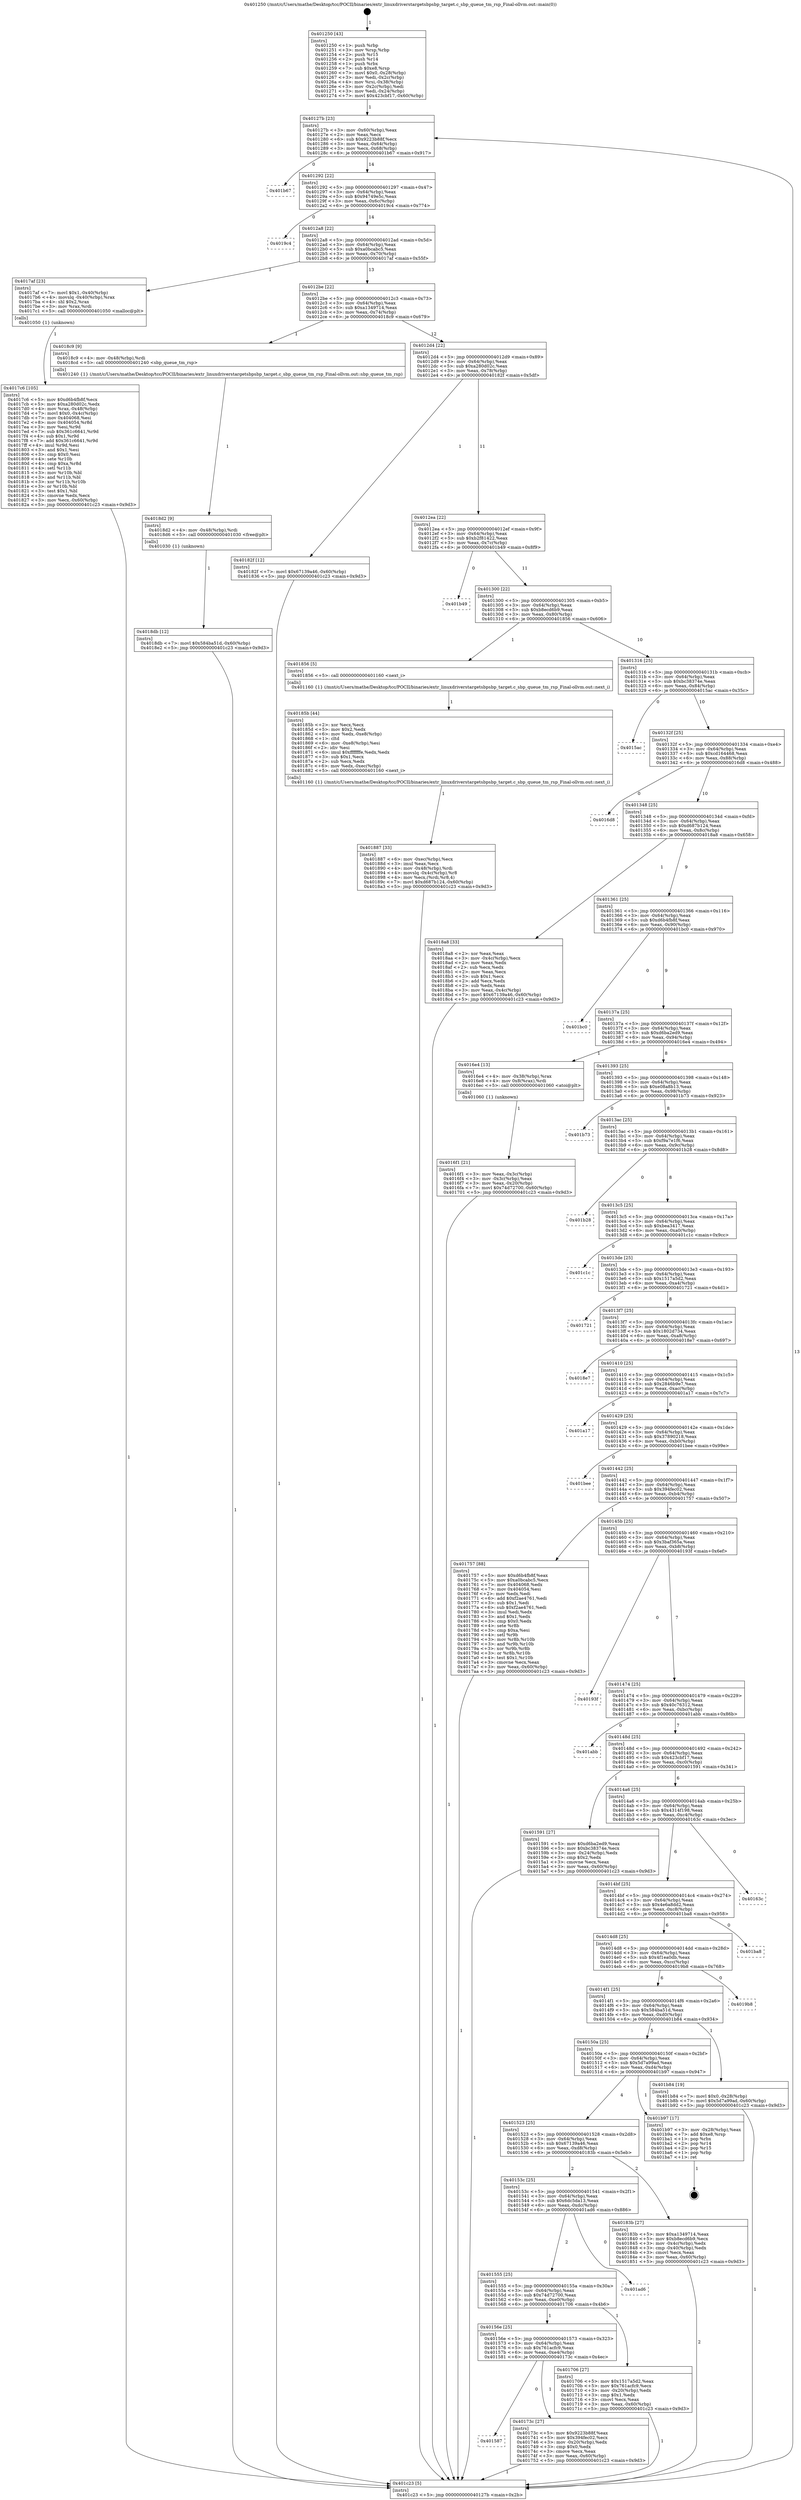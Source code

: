 digraph "0x401250" {
  label = "0x401250 (/mnt/c/Users/mathe/Desktop/tcc/POCII/binaries/extr_linuxdriverstargetsbpsbp_target.c_sbp_queue_tm_rsp_Final-ollvm.out::main(0))"
  labelloc = "t"
  node[shape=record]

  Entry [label="",width=0.3,height=0.3,shape=circle,fillcolor=black,style=filled]
  "0x40127b" [label="{
     0x40127b [23]\l
     | [instrs]\l
     &nbsp;&nbsp;0x40127b \<+3\>: mov -0x60(%rbp),%eax\l
     &nbsp;&nbsp;0x40127e \<+2\>: mov %eax,%ecx\l
     &nbsp;&nbsp;0x401280 \<+6\>: sub $0x9223b88f,%ecx\l
     &nbsp;&nbsp;0x401286 \<+3\>: mov %eax,-0x64(%rbp)\l
     &nbsp;&nbsp;0x401289 \<+3\>: mov %ecx,-0x68(%rbp)\l
     &nbsp;&nbsp;0x40128c \<+6\>: je 0000000000401b67 \<main+0x917\>\l
  }"]
  "0x401b67" [label="{
     0x401b67\l
  }", style=dashed]
  "0x401292" [label="{
     0x401292 [22]\l
     | [instrs]\l
     &nbsp;&nbsp;0x401292 \<+5\>: jmp 0000000000401297 \<main+0x47\>\l
     &nbsp;&nbsp;0x401297 \<+3\>: mov -0x64(%rbp),%eax\l
     &nbsp;&nbsp;0x40129a \<+5\>: sub $0x94749e5c,%eax\l
     &nbsp;&nbsp;0x40129f \<+3\>: mov %eax,-0x6c(%rbp)\l
     &nbsp;&nbsp;0x4012a2 \<+6\>: je 00000000004019c4 \<main+0x774\>\l
  }"]
  Exit [label="",width=0.3,height=0.3,shape=circle,fillcolor=black,style=filled,peripheries=2]
  "0x4019c4" [label="{
     0x4019c4\l
  }", style=dashed]
  "0x4012a8" [label="{
     0x4012a8 [22]\l
     | [instrs]\l
     &nbsp;&nbsp;0x4012a8 \<+5\>: jmp 00000000004012ad \<main+0x5d\>\l
     &nbsp;&nbsp;0x4012ad \<+3\>: mov -0x64(%rbp),%eax\l
     &nbsp;&nbsp;0x4012b0 \<+5\>: sub $0xa0bcabc5,%eax\l
     &nbsp;&nbsp;0x4012b5 \<+3\>: mov %eax,-0x70(%rbp)\l
     &nbsp;&nbsp;0x4012b8 \<+6\>: je 00000000004017af \<main+0x55f\>\l
  }"]
  "0x4018db" [label="{
     0x4018db [12]\l
     | [instrs]\l
     &nbsp;&nbsp;0x4018db \<+7\>: movl $0x584ba51d,-0x60(%rbp)\l
     &nbsp;&nbsp;0x4018e2 \<+5\>: jmp 0000000000401c23 \<main+0x9d3\>\l
  }"]
  "0x4017af" [label="{
     0x4017af [23]\l
     | [instrs]\l
     &nbsp;&nbsp;0x4017af \<+7\>: movl $0x1,-0x40(%rbp)\l
     &nbsp;&nbsp;0x4017b6 \<+4\>: movslq -0x40(%rbp),%rax\l
     &nbsp;&nbsp;0x4017ba \<+4\>: shl $0x2,%rax\l
     &nbsp;&nbsp;0x4017be \<+3\>: mov %rax,%rdi\l
     &nbsp;&nbsp;0x4017c1 \<+5\>: call 0000000000401050 \<malloc@plt\>\l
     | [calls]\l
     &nbsp;&nbsp;0x401050 \{1\} (unknown)\l
  }"]
  "0x4012be" [label="{
     0x4012be [22]\l
     | [instrs]\l
     &nbsp;&nbsp;0x4012be \<+5\>: jmp 00000000004012c3 \<main+0x73\>\l
     &nbsp;&nbsp;0x4012c3 \<+3\>: mov -0x64(%rbp),%eax\l
     &nbsp;&nbsp;0x4012c6 \<+5\>: sub $0xa1349714,%eax\l
     &nbsp;&nbsp;0x4012cb \<+3\>: mov %eax,-0x74(%rbp)\l
     &nbsp;&nbsp;0x4012ce \<+6\>: je 00000000004018c9 \<main+0x679\>\l
  }"]
  "0x4018d2" [label="{
     0x4018d2 [9]\l
     | [instrs]\l
     &nbsp;&nbsp;0x4018d2 \<+4\>: mov -0x48(%rbp),%rdi\l
     &nbsp;&nbsp;0x4018d6 \<+5\>: call 0000000000401030 \<free@plt\>\l
     | [calls]\l
     &nbsp;&nbsp;0x401030 \{1\} (unknown)\l
  }"]
  "0x4018c9" [label="{
     0x4018c9 [9]\l
     | [instrs]\l
     &nbsp;&nbsp;0x4018c9 \<+4\>: mov -0x48(%rbp),%rdi\l
     &nbsp;&nbsp;0x4018cd \<+5\>: call 0000000000401240 \<sbp_queue_tm_rsp\>\l
     | [calls]\l
     &nbsp;&nbsp;0x401240 \{1\} (/mnt/c/Users/mathe/Desktop/tcc/POCII/binaries/extr_linuxdriverstargetsbpsbp_target.c_sbp_queue_tm_rsp_Final-ollvm.out::sbp_queue_tm_rsp)\l
  }"]
  "0x4012d4" [label="{
     0x4012d4 [22]\l
     | [instrs]\l
     &nbsp;&nbsp;0x4012d4 \<+5\>: jmp 00000000004012d9 \<main+0x89\>\l
     &nbsp;&nbsp;0x4012d9 \<+3\>: mov -0x64(%rbp),%eax\l
     &nbsp;&nbsp;0x4012dc \<+5\>: sub $0xa280d02c,%eax\l
     &nbsp;&nbsp;0x4012e1 \<+3\>: mov %eax,-0x78(%rbp)\l
     &nbsp;&nbsp;0x4012e4 \<+6\>: je 000000000040182f \<main+0x5df\>\l
  }"]
  "0x401887" [label="{
     0x401887 [33]\l
     | [instrs]\l
     &nbsp;&nbsp;0x401887 \<+6\>: mov -0xec(%rbp),%ecx\l
     &nbsp;&nbsp;0x40188d \<+3\>: imul %eax,%ecx\l
     &nbsp;&nbsp;0x401890 \<+4\>: mov -0x48(%rbp),%rdi\l
     &nbsp;&nbsp;0x401894 \<+4\>: movslq -0x4c(%rbp),%r8\l
     &nbsp;&nbsp;0x401898 \<+4\>: mov %ecx,(%rdi,%r8,4)\l
     &nbsp;&nbsp;0x40189c \<+7\>: movl $0xd687b124,-0x60(%rbp)\l
     &nbsp;&nbsp;0x4018a3 \<+5\>: jmp 0000000000401c23 \<main+0x9d3\>\l
  }"]
  "0x40182f" [label="{
     0x40182f [12]\l
     | [instrs]\l
     &nbsp;&nbsp;0x40182f \<+7\>: movl $0x67139a46,-0x60(%rbp)\l
     &nbsp;&nbsp;0x401836 \<+5\>: jmp 0000000000401c23 \<main+0x9d3\>\l
  }"]
  "0x4012ea" [label="{
     0x4012ea [22]\l
     | [instrs]\l
     &nbsp;&nbsp;0x4012ea \<+5\>: jmp 00000000004012ef \<main+0x9f\>\l
     &nbsp;&nbsp;0x4012ef \<+3\>: mov -0x64(%rbp),%eax\l
     &nbsp;&nbsp;0x4012f2 \<+5\>: sub $0xb2f81422,%eax\l
     &nbsp;&nbsp;0x4012f7 \<+3\>: mov %eax,-0x7c(%rbp)\l
     &nbsp;&nbsp;0x4012fa \<+6\>: je 0000000000401b49 \<main+0x8f9\>\l
  }"]
  "0x40185b" [label="{
     0x40185b [44]\l
     | [instrs]\l
     &nbsp;&nbsp;0x40185b \<+2\>: xor %ecx,%ecx\l
     &nbsp;&nbsp;0x40185d \<+5\>: mov $0x2,%edx\l
     &nbsp;&nbsp;0x401862 \<+6\>: mov %edx,-0xe8(%rbp)\l
     &nbsp;&nbsp;0x401868 \<+1\>: cltd\l
     &nbsp;&nbsp;0x401869 \<+6\>: mov -0xe8(%rbp),%esi\l
     &nbsp;&nbsp;0x40186f \<+2\>: idiv %esi\l
     &nbsp;&nbsp;0x401871 \<+6\>: imul $0xfffffffe,%edx,%edx\l
     &nbsp;&nbsp;0x401877 \<+3\>: sub $0x1,%ecx\l
     &nbsp;&nbsp;0x40187a \<+2\>: sub %ecx,%edx\l
     &nbsp;&nbsp;0x40187c \<+6\>: mov %edx,-0xec(%rbp)\l
     &nbsp;&nbsp;0x401882 \<+5\>: call 0000000000401160 \<next_i\>\l
     | [calls]\l
     &nbsp;&nbsp;0x401160 \{1\} (/mnt/c/Users/mathe/Desktop/tcc/POCII/binaries/extr_linuxdriverstargetsbpsbp_target.c_sbp_queue_tm_rsp_Final-ollvm.out::next_i)\l
  }"]
  "0x401b49" [label="{
     0x401b49\l
  }", style=dashed]
  "0x401300" [label="{
     0x401300 [22]\l
     | [instrs]\l
     &nbsp;&nbsp;0x401300 \<+5\>: jmp 0000000000401305 \<main+0xb5\>\l
     &nbsp;&nbsp;0x401305 \<+3\>: mov -0x64(%rbp),%eax\l
     &nbsp;&nbsp;0x401308 \<+5\>: sub $0xb8ecd6b9,%eax\l
     &nbsp;&nbsp;0x40130d \<+3\>: mov %eax,-0x80(%rbp)\l
     &nbsp;&nbsp;0x401310 \<+6\>: je 0000000000401856 \<main+0x606\>\l
  }"]
  "0x4017c6" [label="{
     0x4017c6 [105]\l
     | [instrs]\l
     &nbsp;&nbsp;0x4017c6 \<+5\>: mov $0xd6b4fb8f,%ecx\l
     &nbsp;&nbsp;0x4017cb \<+5\>: mov $0xa280d02c,%edx\l
     &nbsp;&nbsp;0x4017d0 \<+4\>: mov %rax,-0x48(%rbp)\l
     &nbsp;&nbsp;0x4017d4 \<+7\>: movl $0x0,-0x4c(%rbp)\l
     &nbsp;&nbsp;0x4017db \<+7\>: mov 0x404068,%esi\l
     &nbsp;&nbsp;0x4017e2 \<+8\>: mov 0x404054,%r8d\l
     &nbsp;&nbsp;0x4017ea \<+3\>: mov %esi,%r9d\l
     &nbsp;&nbsp;0x4017ed \<+7\>: sub $0x361c6641,%r9d\l
     &nbsp;&nbsp;0x4017f4 \<+4\>: sub $0x1,%r9d\l
     &nbsp;&nbsp;0x4017f8 \<+7\>: add $0x361c6641,%r9d\l
     &nbsp;&nbsp;0x4017ff \<+4\>: imul %r9d,%esi\l
     &nbsp;&nbsp;0x401803 \<+3\>: and $0x1,%esi\l
     &nbsp;&nbsp;0x401806 \<+3\>: cmp $0x0,%esi\l
     &nbsp;&nbsp;0x401809 \<+4\>: sete %r10b\l
     &nbsp;&nbsp;0x40180d \<+4\>: cmp $0xa,%r8d\l
     &nbsp;&nbsp;0x401811 \<+4\>: setl %r11b\l
     &nbsp;&nbsp;0x401815 \<+3\>: mov %r10b,%bl\l
     &nbsp;&nbsp;0x401818 \<+3\>: and %r11b,%bl\l
     &nbsp;&nbsp;0x40181b \<+3\>: xor %r11b,%r10b\l
     &nbsp;&nbsp;0x40181e \<+3\>: or %r10b,%bl\l
     &nbsp;&nbsp;0x401821 \<+3\>: test $0x1,%bl\l
     &nbsp;&nbsp;0x401824 \<+3\>: cmovne %edx,%ecx\l
     &nbsp;&nbsp;0x401827 \<+3\>: mov %ecx,-0x60(%rbp)\l
     &nbsp;&nbsp;0x40182a \<+5\>: jmp 0000000000401c23 \<main+0x9d3\>\l
  }"]
  "0x401856" [label="{
     0x401856 [5]\l
     | [instrs]\l
     &nbsp;&nbsp;0x401856 \<+5\>: call 0000000000401160 \<next_i\>\l
     | [calls]\l
     &nbsp;&nbsp;0x401160 \{1\} (/mnt/c/Users/mathe/Desktop/tcc/POCII/binaries/extr_linuxdriverstargetsbpsbp_target.c_sbp_queue_tm_rsp_Final-ollvm.out::next_i)\l
  }"]
  "0x401316" [label="{
     0x401316 [25]\l
     | [instrs]\l
     &nbsp;&nbsp;0x401316 \<+5\>: jmp 000000000040131b \<main+0xcb\>\l
     &nbsp;&nbsp;0x40131b \<+3\>: mov -0x64(%rbp),%eax\l
     &nbsp;&nbsp;0x40131e \<+5\>: sub $0xbc38374e,%eax\l
     &nbsp;&nbsp;0x401323 \<+6\>: mov %eax,-0x84(%rbp)\l
     &nbsp;&nbsp;0x401329 \<+6\>: je 00000000004015ac \<main+0x35c\>\l
  }"]
  "0x401587" [label="{
     0x401587\l
  }", style=dashed]
  "0x4015ac" [label="{
     0x4015ac\l
  }", style=dashed]
  "0x40132f" [label="{
     0x40132f [25]\l
     | [instrs]\l
     &nbsp;&nbsp;0x40132f \<+5\>: jmp 0000000000401334 \<main+0xe4\>\l
     &nbsp;&nbsp;0x401334 \<+3\>: mov -0x64(%rbp),%eax\l
     &nbsp;&nbsp;0x401337 \<+5\>: sub $0xcd164468,%eax\l
     &nbsp;&nbsp;0x40133c \<+6\>: mov %eax,-0x88(%rbp)\l
     &nbsp;&nbsp;0x401342 \<+6\>: je 00000000004016d8 \<main+0x488\>\l
  }"]
  "0x40173c" [label="{
     0x40173c [27]\l
     | [instrs]\l
     &nbsp;&nbsp;0x40173c \<+5\>: mov $0x9223b88f,%eax\l
     &nbsp;&nbsp;0x401741 \<+5\>: mov $0x394fec02,%ecx\l
     &nbsp;&nbsp;0x401746 \<+3\>: mov -0x20(%rbp),%edx\l
     &nbsp;&nbsp;0x401749 \<+3\>: cmp $0x0,%edx\l
     &nbsp;&nbsp;0x40174c \<+3\>: cmove %ecx,%eax\l
     &nbsp;&nbsp;0x40174f \<+3\>: mov %eax,-0x60(%rbp)\l
     &nbsp;&nbsp;0x401752 \<+5\>: jmp 0000000000401c23 \<main+0x9d3\>\l
  }"]
  "0x4016d8" [label="{
     0x4016d8\l
  }", style=dashed]
  "0x401348" [label="{
     0x401348 [25]\l
     | [instrs]\l
     &nbsp;&nbsp;0x401348 \<+5\>: jmp 000000000040134d \<main+0xfd\>\l
     &nbsp;&nbsp;0x40134d \<+3\>: mov -0x64(%rbp),%eax\l
     &nbsp;&nbsp;0x401350 \<+5\>: sub $0xd687b124,%eax\l
     &nbsp;&nbsp;0x401355 \<+6\>: mov %eax,-0x8c(%rbp)\l
     &nbsp;&nbsp;0x40135b \<+6\>: je 00000000004018a8 \<main+0x658\>\l
  }"]
  "0x40156e" [label="{
     0x40156e [25]\l
     | [instrs]\l
     &nbsp;&nbsp;0x40156e \<+5\>: jmp 0000000000401573 \<main+0x323\>\l
     &nbsp;&nbsp;0x401573 \<+3\>: mov -0x64(%rbp),%eax\l
     &nbsp;&nbsp;0x401576 \<+5\>: sub $0x761acfc9,%eax\l
     &nbsp;&nbsp;0x40157b \<+6\>: mov %eax,-0xe4(%rbp)\l
     &nbsp;&nbsp;0x401581 \<+6\>: je 000000000040173c \<main+0x4ec\>\l
  }"]
  "0x4018a8" [label="{
     0x4018a8 [33]\l
     | [instrs]\l
     &nbsp;&nbsp;0x4018a8 \<+2\>: xor %eax,%eax\l
     &nbsp;&nbsp;0x4018aa \<+3\>: mov -0x4c(%rbp),%ecx\l
     &nbsp;&nbsp;0x4018ad \<+2\>: mov %eax,%edx\l
     &nbsp;&nbsp;0x4018af \<+2\>: sub %ecx,%edx\l
     &nbsp;&nbsp;0x4018b1 \<+2\>: mov %eax,%ecx\l
     &nbsp;&nbsp;0x4018b3 \<+3\>: sub $0x1,%ecx\l
     &nbsp;&nbsp;0x4018b6 \<+2\>: add %ecx,%edx\l
     &nbsp;&nbsp;0x4018b8 \<+2\>: sub %edx,%eax\l
     &nbsp;&nbsp;0x4018ba \<+3\>: mov %eax,-0x4c(%rbp)\l
     &nbsp;&nbsp;0x4018bd \<+7\>: movl $0x67139a46,-0x60(%rbp)\l
     &nbsp;&nbsp;0x4018c4 \<+5\>: jmp 0000000000401c23 \<main+0x9d3\>\l
  }"]
  "0x401361" [label="{
     0x401361 [25]\l
     | [instrs]\l
     &nbsp;&nbsp;0x401361 \<+5\>: jmp 0000000000401366 \<main+0x116\>\l
     &nbsp;&nbsp;0x401366 \<+3\>: mov -0x64(%rbp),%eax\l
     &nbsp;&nbsp;0x401369 \<+5\>: sub $0xd6b4fb8f,%eax\l
     &nbsp;&nbsp;0x40136e \<+6\>: mov %eax,-0x90(%rbp)\l
     &nbsp;&nbsp;0x401374 \<+6\>: je 0000000000401bc0 \<main+0x970\>\l
  }"]
  "0x401706" [label="{
     0x401706 [27]\l
     | [instrs]\l
     &nbsp;&nbsp;0x401706 \<+5\>: mov $0x1517a5d2,%eax\l
     &nbsp;&nbsp;0x40170b \<+5\>: mov $0x761acfc9,%ecx\l
     &nbsp;&nbsp;0x401710 \<+3\>: mov -0x20(%rbp),%edx\l
     &nbsp;&nbsp;0x401713 \<+3\>: cmp $0x1,%edx\l
     &nbsp;&nbsp;0x401716 \<+3\>: cmovl %ecx,%eax\l
     &nbsp;&nbsp;0x401719 \<+3\>: mov %eax,-0x60(%rbp)\l
     &nbsp;&nbsp;0x40171c \<+5\>: jmp 0000000000401c23 \<main+0x9d3\>\l
  }"]
  "0x401bc0" [label="{
     0x401bc0\l
  }", style=dashed]
  "0x40137a" [label="{
     0x40137a [25]\l
     | [instrs]\l
     &nbsp;&nbsp;0x40137a \<+5\>: jmp 000000000040137f \<main+0x12f\>\l
     &nbsp;&nbsp;0x40137f \<+3\>: mov -0x64(%rbp),%eax\l
     &nbsp;&nbsp;0x401382 \<+5\>: sub $0xd6ba2ed9,%eax\l
     &nbsp;&nbsp;0x401387 \<+6\>: mov %eax,-0x94(%rbp)\l
     &nbsp;&nbsp;0x40138d \<+6\>: je 00000000004016e4 \<main+0x494\>\l
  }"]
  "0x401555" [label="{
     0x401555 [25]\l
     | [instrs]\l
     &nbsp;&nbsp;0x401555 \<+5\>: jmp 000000000040155a \<main+0x30a\>\l
     &nbsp;&nbsp;0x40155a \<+3\>: mov -0x64(%rbp),%eax\l
     &nbsp;&nbsp;0x40155d \<+5\>: sub $0x74d72700,%eax\l
     &nbsp;&nbsp;0x401562 \<+6\>: mov %eax,-0xe0(%rbp)\l
     &nbsp;&nbsp;0x401568 \<+6\>: je 0000000000401706 \<main+0x4b6\>\l
  }"]
  "0x4016e4" [label="{
     0x4016e4 [13]\l
     | [instrs]\l
     &nbsp;&nbsp;0x4016e4 \<+4\>: mov -0x38(%rbp),%rax\l
     &nbsp;&nbsp;0x4016e8 \<+4\>: mov 0x8(%rax),%rdi\l
     &nbsp;&nbsp;0x4016ec \<+5\>: call 0000000000401060 \<atoi@plt\>\l
     | [calls]\l
     &nbsp;&nbsp;0x401060 \{1\} (unknown)\l
  }"]
  "0x401393" [label="{
     0x401393 [25]\l
     | [instrs]\l
     &nbsp;&nbsp;0x401393 \<+5\>: jmp 0000000000401398 \<main+0x148\>\l
     &nbsp;&nbsp;0x401398 \<+3\>: mov -0x64(%rbp),%eax\l
     &nbsp;&nbsp;0x40139b \<+5\>: sub $0xe08a8b13,%eax\l
     &nbsp;&nbsp;0x4013a0 \<+6\>: mov %eax,-0x98(%rbp)\l
     &nbsp;&nbsp;0x4013a6 \<+6\>: je 0000000000401b73 \<main+0x923\>\l
  }"]
  "0x401ad6" [label="{
     0x401ad6\l
  }", style=dashed]
  "0x401b73" [label="{
     0x401b73\l
  }", style=dashed]
  "0x4013ac" [label="{
     0x4013ac [25]\l
     | [instrs]\l
     &nbsp;&nbsp;0x4013ac \<+5\>: jmp 00000000004013b1 \<main+0x161\>\l
     &nbsp;&nbsp;0x4013b1 \<+3\>: mov -0x64(%rbp),%eax\l
     &nbsp;&nbsp;0x4013b4 \<+5\>: sub $0xf9a7e1f6,%eax\l
     &nbsp;&nbsp;0x4013b9 \<+6\>: mov %eax,-0x9c(%rbp)\l
     &nbsp;&nbsp;0x4013bf \<+6\>: je 0000000000401b28 \<main+0x8d8\>\l
  }"]
  "0x40153c" [label="{
     0x40153c [25]\l
     | [instrs]\l
     &nbsp;&nbsp;0x40153c \<+5\>: jmp 0000000000401541 \<main+0x2f1\>\l
     &nbsp;&nbsp;0x401541 \<+3\>: mov -0x64(%rbp),%eax\l
     &nbsp;&nbsp;0x401544 \<+5\>: sub $0x6dc5da13,%eax\l
     &nbsp;&nbsp;0x401549 \<+6\>: mov %eax,-0xdc(%rbp)\l
     &nbsp;&nbsp;0x40154f \<+6\>: je 0000000000401ad6 \<main+0x886\>\l
  }"]
  "0x401b28" [label="{
     0x401b28\l
  }", style=dashed]
  "0x4013c5" [label="{
     0x4013c5 [25]\l
     | [instrs]\l
     &nbsp;&nbsp;0x4013c5 \<+5\>: jmp 00000000004013ca \<main+0x17a\>\l
     &nbsp;&nbsp;0x4013ca \<+3\>: mov -0x64(%rbp),%eax\l
     &nbsp;&nbsp;0x4013cd \<+5\>: sub $0xbea3417,%eax\l
     &nbsp;&nbsp;0x4013d2 \<+6\>: mov %eax,-0xa0(%rbp)\l
     &nbsp;&nbsp;0x4013d8 \<+6\>: je 0000000000401c1c \<main+0x9cc\>\l
  }"]
  "0x40183b" [label="{
     0x40183b [27]\l
     | [instrs]\l
     &nbsp;&nbsp;0x40183b \<+5\>: mov $0xa1349714,%eax\l
     &nbsp;&nbsp;0x401840 \<+5\>: mov $0xb8ecd6b9,%ecx\l
     &nbsp;&nbsp;0x401845 \<+3\>: mov -0x4c(%rbp),%edx\l
     &nbsp;&nbsp;0x401848 \<+3\>: cmp -0x40(%rbp),%edx\l
     &nbsp;&nbsp;0x40184b \<+3\>: cmovl %ecx,%eax\l
     &nbsp;&nbsp;0x40184e \<+3\>: mov %eax,-0x60(%rbp)\l
     &nbsp;&nbsp;0x401851 \<+5\>: jmp 0000000000401c23 \<main+0x9d3\>\l
  }"]
  "0x401c1c" [label="{
     0x401c1c\l
  }", style=dashed]
  "0x4013de" [label="{
     0x4013de [25]\l
     | [instrs]\l
     &nbsp;&nbsp;0x4013de \<+5\>: jmp 00000000004013e3 \<main+0x193\>\l
     &nbsp;&nbsp;0x4013e3 \<+3\>: mov -0x64(%rbp),%eax\l
     &nbsp;&nbsp;0x4013e6 \<+5\>: sub $0x1517a5d2,%eax\l
     &nbsp;&nbsp;0x4013eb \<+6\>: mov %eax,-0xa4(%rbp)\l
     &nbsp;&nbsp;0x4013f1 \<+6\>: je 0000000000401721 \<main+0x4d1\>\l
  }"]
  "0x401523" [label="{
     0x401523 [25]\l
     | [instrs]\l
     &nbsp;&nbsp;0x401523 \<+5\>: jmp 0000000000401528 \<main+0x2d8\>\l
     &nbsp;&nbsp;0x401528 \<+3\>: mov -0x64(%rbp),%eax\l
     &nbsp;&nbsp;0x40152b \<+5\>: sub $0x67139a46,%eax\l
     &nbsp;&nbsp;0x401530 \<+6\>: mov %eax,-0xd8(%rbp)\l
     &nbsp;&nbsp;0x401536 \<+6\>: je 000000000040183b \<main+0x5eb\>\l
  }"]
  "0x401721" [label="{
     0x401721\l
  }", style=dashed]
  "0x4013f7" [label="{
     0x4013f7 [25]\l
     | [instrs]\l
     &nbsp;&nbsp;0x4013f7 \<+5\>: jmp 00000000004013fc \<main+0x1ac\>\l
     &nbsp;&nbsp;0x4013fc \<+3\>: mov -0x64(%rbp),%eax\l
     &nbsp;&nbsp;0x4013ff \<+5\>: sub $0x1802d734,%eax\l
     &nbsp;&nbsp;0x401404 \<+6\>: mov %eax,-0xa8(%rbp)\l
     &nbsp;&nbsp;0x40140a \<+6\>: je 00000000004018e7 \<main+0x697\>\l
  }"]
  "0x401b97" [label="{
     0x401b97 [17]\l
     | [instrs]\l
     &nbsp;&nbsp;0x401b97 \<+3\>: mov -0x28(%rbp),%eax\l
     &nbsp;&nbsp;0x401b9a \<+7\>: add $0xe8,%rsp\l
     &nbsp;&nbsp;0x401ba1 \<+1\>: pop %rbx\l
     &nbsp;&nbsp;0x401ba2 \<+2\>: pop %r14\l
     &nbsp;&nbsp;0x401ba4 \<+2\>: pop %r15\l
     &nbsp;&nbsp;0x401ba6 \<+1\>: pop %rbp\l
     &nbsp;&nbsp;0x401ba7 \<+1\>: ret\l
  }"]
  "0x4018e7" [label="{
     0x4018e7\l
  }", style=dashed]
  "0x401410" [label="{
     0x401410 [25]\l
     | [instrs]\l
     &nbsp;&nbsp;0x401410 \<+5\>: jmp 0000000000401415 \<main+0x1c5\>\l
     &nbsp;&nbsp;0x401415 \<+3\>: mov -0x64(%rbp),%eax\l
     &nbsp;&nbsp;0x401418 \<+5\>: sub $0x2846b9e7,%eax\l
     &nbsp;&nbsp;0x40141d \<+6\>: mov %eax,-0xac(%rbp)\l
     &nbsp;&nbsp;0x401423 \<+6\>: je 0000000000401a17 \<main+0x7c7\>\l
  }"]
  "0x40150a" [label="{
     0x40150a [25]\l
     | [instrs]\l
     &nbsp;&nbsp;0x40150a \<+5\>: jmp 000000000040150f \<main+0x2bf\>\l
     &nbsp;&nbsp;0x40150f \<+3\>: mov -0x64(%rbp),%eax\l
     &nbsp;&nbsp;0x401512 \<+5\>: sub $0x5d7a99ad,%eax\l
     &nbsp;&nbsp;0x401517 \<+6\>: mov %eax,-0xd4(%rbp)\l
     &nbsp;&nbsp;0x40151d \<+6\>: je 0000000000401b97 \<main+0x947\>\l
  }"]
  "0x401a17" [label="{
     0x401a17\l
  }", style=dashed]
  "0x401429" [label="{
     0x401429 [25]\l
     | [instrs]\l
     &nbsp;&nbsp;0x401429 \<+5\>: jmp 000000000040142e \<main+0x1de\>\l
     &nbsp;&nbsp;0x40142e \<+3\>: mov -0x64(%rbp),%eax\l
     &nbsp;&nbsp;0x401431 \<+5\>: sub $0x37890218,%eax\l
     &nbsp;&nbsp;0x401436 \<+6\>: mov %eax,-0xb0(%rbp)\l
     &nbsp;&nbsp;0x40143c \<+6\>: je 0000000000401bee \<main+0x99e\>\l
  }"]
  "0x401b84" [label="{
     0x401b84 [19]\l
     | [instrs]\l
     &nbsp;&nbsp;0x401b84 \<+7\>: movl $0x0,-0x28(%rbp)\l
     &nbsp;&nbsp;0x401b8b \<+7\>: movl $0x5d7a99ad,-0x60(%rbp)\l
     &nbsp;&nbsp;0x401b92 \<+5\>: jmp 0000000000401c23 \<main+0x9d3\>\l
  }"]
  "0x401bee" [label="{
     0x401bee\l
  }", style=dashed]
  "0x401442" [label="{
     0x401442 [25]\l
     | [instrs]\l
     &nbsp;&nbsp;0x401442 \<+5\>: jmp 0000000000401447 \<main+0x1f7\>\l
     &nbsp;&nbsp;0x401447 \<+3\>: mov -0x64(%rbp),%eax\l
     &nbsp;&nbsp;0x40144a \<+5\>: sub $0x394fec02,%eax\l
     &nbsp;&nbsp;0x40144f \<+6\>: mov %eax,-0xb4(%rbp)\l
     &nbsp;&nbsp;0x401455 \<+6\>: je 0000000000401757 \<main+0x507\>\l
  }"]
  "0x4014f1" [label="{
     0x4014f1 [25]\l
     | [instrs]\l
     &nbsp;&nbsp;0x4014f1 \<+5\>: jmp 00000000004014f6 \<main+0x2a6\>\l
     &nbsp;&nbsp;0x4014f6 \<+3\>: mov -0x64(%rbp),%eax\l
     &nbsp;&nbsp;0x4014f9 \<+5\>: sub $0x584ba51d,%eax\l
     &nbsp;&nbsp;0x4014fe \<+6\>: mov %eax,-0xd0(%rbp)\l
     &nbsp;&nbsp;0x401504 \<+6\>: je 0000000000401b84 \<main+0x934\>\l
  }"]
  "0x401757" [label="{
     0x401757 [88]\l
     | [instrs]\l
     &nbsp;&nbsp;0x401757 \<+5\>: mov $0xd6b4fb8f,%eax\l
     &nbsp;&nbsp;0x40175c \<+5\>: mov $0xa0bcabc5,%ecx\l
     &nbsp;&nbsp;0x401761 \<+7\>: mov 0x404068,%edx\l
     &nbsp;&nbsp;0x401768 \<+7\>: mov 0x404054,%esi\l
     &nbsp;&nbsp;0x40176f \<+2\>: mov %edx,%edi\l
     &nbsp;&nbsp;0x401771 \<+6\>: add $0xf2ae4761,%edi\l
     &nbsp;&nbsp;0x401777 \<+3\>: sub $0x1,%edi\l
     &nbsp;&nbsp;0x40177a \<+6\>: sub $0xf2ae4761,%edi\l
     &nbsp;&nbsp;0x401780 \<+3\>: imul %edi,%edx\l
     &nbsp;&nbsp;0x401783 \<+3\>: and $0x1,%edx\l
     &nbsp;&nbsp;0x401786 \<+3\>: cmp $0x0,%edx\l
     &nbsp;&nbsp;0x401789 \<+4\>: sete %r8b\l
     &nbsp;&nbsp;0x40178d \<+3\>: cmp $0xa,%esi\l
     &nbsp;&nbsp;0x401790 \<+4\>: setl %r9b\l
     &nbsp;&nbsp;0x401794 \<+3\>: mov %r8b,%r10b\l
     &nbsp;&nbsp;0x401797 \<+3\>: and %r9b,%r10b\l
     &nbsp;&nbsp;0x40179a \<+3\>: xor %r9b,%r8b\l
     &nbsp;&nbsp;0x40179d \<+3\>: or %r8b,%r10b\l
     &nbsp;&nbsp;0x4017a0 \<+4\>: test $0x1,%r10b\l
     &nbsp;&nbsp;0x4017a4 \<+3\>: cmovne %ecx,%eax\l
     &nbsp;&nbsp;0x4017a7 \<+3\>: mov %eax,-0x60(%rbp)\l
     &nbsp;&nbsp;0x4017aa \<+5\>: jmp 0000000000401c23 \<main+0x9d3\>\l
  }"]
  "0x40145b" [label="{
     0x40145b [25]\l
     | [instrs]\l
     &nbsp;&nbsp;0x40145b \<+5\>: jmp 0000000000401460 \<main+0x210\>\l
     &nbsp;&nbsp;0x401460 \<+3\>: mov -0x64(%rbp),%eax\l
     &nbsp;&nbsp;0x401463 \<+5\>: sub $0x3baf365a,%eax\l
     &nbsp;&nbsp;0x401468 \<+6\>: mov %eax,-0xb8(%rbp)\l
     &nbsp;&nbsp;0x40146e \<+6\>: je 000000000040193f \<main+0x6ef\>\l
  }"]
  "0x4019b8" [label="{
     0x4019b8\l
  }", style=dashed]
  "0x40193f" [label="{
     0x40193f\l
  }", style=dashed]
  "0x401474" [label="{
     0x401474 [25]\l
     | [instrs]\l
     &nbsp;&nbsp;0x401474 \<+5\>: jmp 0000000000401479 \<main+0x229\>\l
     &nbsp;&nbsp;0x401479 \<+3\>: mov -0x64(%rbp),%eax\l
     &nbsp;&nbsp;0x40147c \<+5\>: sub $0x40c76312,%eax\l
     &nbsp;&nbsp;0x401481 \<+6\>: mov %eax,-0xbc(%rbp)\l
     &nbsp;&nbsp;0x401487 \<+6\>: je 0000000000401abb \<main+0x86b\>\l
  }"]
  "0x4014d8" [label="{
     0x4014d8 [25]\l
     | [instrs]\l
     &nbsp;&nbsp;0x4014d8 \<+5\>: jmp 00000000004014dd \<main+0x28d\>\l
     &nbsp;&nbsp;0x4014dd \<+3\>: mov -0x64(%rbp),%eax\l
     &nbsp;&nbsp;0x4014e0 \<+5\>: sub $0x4f1ea0db,%eax\l
     &nbsp;&nbsp;0x4014e5 \<+6\>: mov %eax,-0xcc(%rbp)\l
     &nbsp;&nbsp;0x4014eb \<+6\>: je 00000000004019b8 \<main+0x768\>\l
  }"]
  "0x401abb" [label="{
     0x401abb\l
  }", style=dashed]
  "0x40148d" [label="{
     0x40148d [25]\l
     | [instrs]\l
     &nbsp;&nbsp;0x40148d \<+5\>: jmp 0000000000401492 \<main+0x242\>\l
     &nbsp;&nbsp;0x401492 \<+3\>: mov -0x64(%rbp),%eax\l
     &nbsp;&nbsp;0x401495 \<+5\>: sub $0x423cbf17,%eax\l
     &nbsp;&nbsp;0x40149a \<+6\>: mov %eax,-0xc0(%rbp)\l
     &nbsp;&nbsp;0x4014a0 \<+6\>: je 0000000000401591 \<main+0x341\>\l
  }"]
  "0x401ba8" [label="{
     0x401ba8\l
  }", style=dashed]
  "0x401591" [label="{
     0x401591 [27]\l
     | [instrs]\l
     &nbsp;&nbsp;0x401591 \<+5\>: mov $0xd6ba2ed9,%eax\l
     &nbsp;&nbsp;0x401596 \<+5\>: mov $0xbc38374e,%ecx\l
     &nbsp;&nbsp;0x40159b \<+3\>: mov -0x24(%rbp),%edx\l
     &nbsp;&nbsp;0x40159e \<+3\>: cmp $0x2,%edx\l
     &nbsp;&nbsp;0x4015a1 \<+3\>: cmovne %ecx,%eax\l
     &nbsp;&nbsp;0x4015a4 \<+3\>: mov %eax,-0x60(%rbp)\l
     &nbsp;&nbsp;0x4015a7 \<+5\>: jmp 0000000000401c23 \<main+0x9d3\>\l
  }"]
  "0x4014a6" [label="{
     0x4014a6 [25]\l
     | [instrs]\l
     &nbsp;&nbsp;0x4014a6 \<+5\>: jmp 00000000004014ab \<main+0x25b\>\l
     &nbsp;&nbsp;0x4014ab \<+3\>: mov -0x64(%rbp),%eax\l
     &nbsp;&nbsp;0x4014ae \<+5\>: sub $0x4314f198,%eax\l
     &nbsp;&nbsp;0x4014b3 \<+6\>: mov %eax,-0xc4(%rbp)\l
     &nbsp;&nbsp;0x4014b9 \<+6\>: je 000000000040163c \<main+0x3ec\>\l
  }"]
  "0x401c23" [label="{
     0x401c23 [5]\l
     | [instrs]\l
     &nbsp;&nbsp;0x401c23 \<+5\>: jmp 000000000040127b \<main+0x2b\>\l
  }"]
  "0x401250" [label="{
     0x401250 [43]\l
     | [instrs]\l
     &nbsp;&nbsp;0x401250 \<+1\>: push %rbp\l
     &nbsp;&nbsp;0x401251 \<+3\>: mov %rsp,%rbp\l
     &nbsp;&nbsp;0x401254 \<+2\>: push %r15\l
     &nbsp;&nbsp;0x401256 \<+2\>: push %r14\l
     &nbsp;&nbsp;0x401258 \<+1\>: push %rbx\l
     &nbsp;&nbsp;0x401259 \<+7\>: sub $0xe8,%rsp\l
     &nbsp;&nbsp;0x401260 \<+7\>: movl $0x0,-0x28(%rbp)\l
     &nbsp;&nbsp;0x401267 \<+3\>: mov %edi,-0x2c(%rbp)\l
     &nbsp;&nbsp;0x40126a \<+4\>: mov %rsi,-0x38(%rbp)\l
     &nbsp;&nbsp;0x40126e \<+3\>: mov -0x2c(%rbp),%edi\l
     &nbsp;&nbsp;0x401271 \<+3\>: mov %edi,-0x24(%rbp)\l
     &nbsp;&nbsp;0x401274 \<+7\>: movl $0x423cbf17,-0x60(%rbp)\l
  }"]
  "0x4016f1" [label="{
     0x4016f1 [21]\l
     | [instrs]\l
     &nbsp;&nbsp;0x4016f1 \<+3\>: mov %eax,-0x3c(%rbp)\l
     &nbsp;&nbsp;0x4016f4 \<+3\>: mov -0x3c(%rbp),%eax\l
     &nbsp;&nbsp;0x4016f7 \<+3\>: mov %eax,-0x20(%rbp)\l
     &nbsp;&nbsp;0x4016fa \<+7\>: movl $0x74d72700,-0x60(%rbp)\l
     &nbsp;&nbsp;0x401701 \<+5\>: jmp 0000000000401c23 \<main+0x9d3\>\l
  }"]
  "0x4014bf" [label="{
     0x4014bf [25]\l
     | [instrs]\l
     &nbsp;&nbsp;0x4014bf \<+5\>: jmp 00000000004014c4 \<main+0x274\>\l
     &nbsp;&nbsp;0x4014c4 \<+3\>: mov -0x64(%rbp),%eax\l
     &nbsp;&nbsp;0x4014c7 \<+5\>: sub $0x4e6a8dd2,%eax\l
     &nbsp;&nbsp;0x4014cc \<+6\>: mov %eax,-0xc8(%rbp)\l
     &nbsp;&nbsp;0x4014d2 \<+6\>: je 0000000000401ba8 \<main+0x958\>\l
  }"]
  "0x40163c" [label="{
     0x40163c\l
  }", style=dashed]
  Entry -> "0x401250" [label=" 1"]
  "0x40127b" -> "0x401b67" [label=" 0"]
  "0x40127b" -> "0x401292" [label=" 14"]
  "0x401b97" -> Exit [label=" 1"]
  "0x401292" -> "0x4019c4" [label=" 0"]
  "0x401292" -> "0x4012a8" [label=" 14"]
  "0x401b84" -> "0x401c23" [label=" 1"]
  "0x4012a8" -> "0x4017af" [label=" 1"]
  "0x4012a8" -> "0x4012be" [label=" 13"]
  "0x4018db" -> "0x401c23" [label=" 1"]
  "0x4012be" -> "0x4018c9" [label=" 1"]
  "0x4012be" -> "0x4012d4" [label=" 12"]
  "0x4018d2" -> "0x4018db" [label=" 1"]
  "0x4012d4" -> "0x40182f" [label=" 1"]
  "0x4012d4" -> "0x4012ea" [label=" 11"]
  "0x4018c9" -> "0x4018d2" [label=" 1"]
  "0x4012ea" -> "0x401b49" [label=" 0"]
  "0x4012ea" -> "0x401300" [label=" 11"]
  "0x4018a8" -> "0x401c23" [label=" 1"]
  "0x401300" -> "0x401856" [label=" 1"]
  "0x401300" -> "0x401316" [label=" 10"]
  "0x401887" -> "0x401c23" [label=" 1"]
  "0x401316" -> "0x4015ac" [label=" 0"]
  "0x401316" -> "0x40132f" [label=" 10"]
  "0x40185b" -> "0x401887" [label=" 1"]
  "0x40132f" -> "0x4016d8" [label=" 0"]
  "0x40132f" -> "0x401348" [label=" 10"]
  "0x401856" -> "0x40185b" [label=" 1"]
  "0x401348" -> "0x4018a8" [label=" 1"]
  "0x401348" -> "0x401361" [label=" 9"]
  "0x40182f" -> "0x401c23" [label=" 1"]
  "0x401361" -> "0x401bc0" [label=" 0"]
  "0x401361" -> "0x40137a" [label=" 9"]
  "0x4017c6" -> "0x401c23" [label=" 1"]
  "0x40137a" -> "0x4016e4" [label=" 1"]
  "0x40137a" -> "0x401393" [label=" 8"]
  "0x401757" -> "0x401c23" [label=" 1"]
  "0x401393" -> "0x401b73" [label=" 0"]
  "0x401393" -> "0x4013ac" [label=" 8"]
  "0x40173c" -> "0x401c23" [label=" 1"]
  "0x4013ac" -> "0x401b28" [label=" 0"]
  "0x4013ac" -> "0x4013c5" [label=" 8"]
  "0x40156e" -> "0x40173c" [label=" 1"]
  "0x4013c5" -> "0x401c1c" [label=" 0"]
  "0x4013c5" -> "0x4013de" [label=" 8"]
  "0x40183b" -> "0x401c23" [label=" 2"]
  "0x4013de" -> "0x401721" [label=" 0"]
  "0x4013de" -> "0x4013f7" [label=" 8"]
  "0x401555" -> "0x40156e" [label=" 1"]
  "0x4013f7" -> "0x4018e7" [label=" 0"]
  "0x4013f7" -> "0x401410" [label=" 8"]
  "0x401555" -> "0x401706" [label=" 1"]
  "0x401410" -> "0x401a17" [label=" 0"]
  "0x401410" -> "0x401429" [label=" 8"]
  "0x40153c" -> "0x401555" [label=" 2"]
  "0x401429" -> "0x401bee" [label=" 0"]
  "0x401429" -> "0x401442" [label=" 8"]
  "0x40153c" -> "0x401ad6" [label=" 0"]
  "0x401442" -> "0x401757" [label=" 1"]
  "0x401442" -> "0x40145b" [label=" 7"]
  "0x401523" -> "0x40153c" [label=" 2"]
  "0x40145b" -> "0x40193f" [label=" 0"]
  "0x40145b" -> "0x401474" [label=" 7"]
  "0x401523" -> "0x40183b" [label=" 2"]
  "0x401474" -> "0x401abb" [label=" 0"]
  "0x401474" -> "0x40148d" [label=" 7"]
  "0x40150a" -> "0x401523" [label=" 4"]
  "0x40148d" -> "0x401591" [label=" 1"]
  "0x40148d" -> "0x4014a6" [label=" 6"]
  "0x401591" -> "0x401c23" [label=" 1"]
  "0x401250" -> "0x40127b" [label=" 1"]
  "0x401c23" -> "0x40127b" [label=" 13"]
  "0x4016e4" -> "0x4016f1" [label=" 1"]
  "0x4016f1" -> "0x401c23" [label=" 1"]
  "0x40150a" -> "0x401b97" [label=" 1"]
  "0x4014a6" -> "0x40163c" [label=" 0"]
  "0x4014a6" -> "0x4014bf" [label=" 6"]
  "0x4017af" -> "0x4017c6" [label=" 1"]
  "0x4014bf" -> "0x401ba8" [label=" 0"]
  "0x4014bf" -> "0x4014d8" [label=" 6"]
  "0x401706" -> "0x401c23" [label=" 1"]
  "0x4014d8" -> "0x4019b8" [label=" 0"]
  "0x4014d8" -> "0x4014f1" [label=" 6"]
  "0x40156e" -> "0x401587" [label=" 0"]
  "0x4014f1" -> "0x401b84" [label=" 1"]
  "0x4014f1" -> "0x40150a" [label=" 5"]
}
